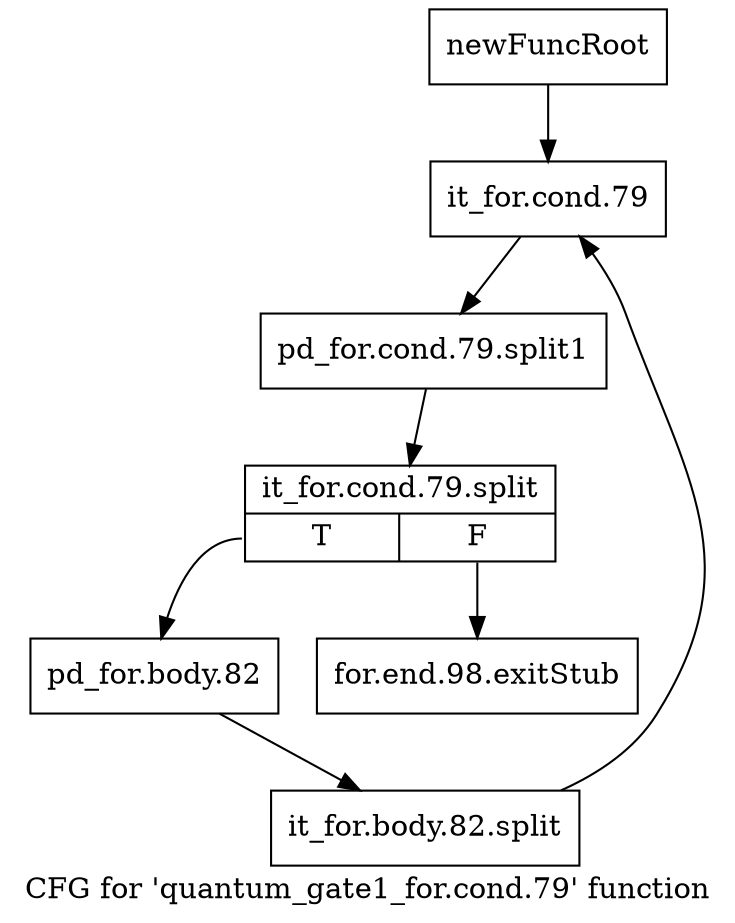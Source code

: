 digraph "CFG for 'quantum_gate1_for.cond.79' function" {
	label="CFG for 'quantum_gate1_for.cond.79' function";

	Node0x1666d20 [shape=record,label="{newFuncRoot}"];
	Node0x1666d20 -> Node0x1666dc0;
	Node0x1666d70 [shape=record,label="{for.end.98.exitStub}"];
	Node0x1666dc0 [shape=record,label="{it_for.cond.79}"];
	Node0x1666dc0 -> Node0x1763100;
	Node0x1763100 [shape=record,label="{pd_for.cond.79.split1}"];
	Node0x1763100 -> Node0x1766d90;
	Node0x1766d90 [shape=record,label="{it_for.cond.79.split|{<s0>T|<s1>F}}"];
	Node0x1766d90:s0 -> Node0x1681b90;
	Node0x1766d90:s1 -> Node0x1666d70;
	Node0x1681b90 [shape=record,label="{pd_for.body.82}"];
	Node0x1681b90 -> Node0x17707f0;
	Node0x17707f0 [shape=record,label="{it_for.body.82.split}"];
	Node0x17707f0 -> Node0x1666dc0;
}
